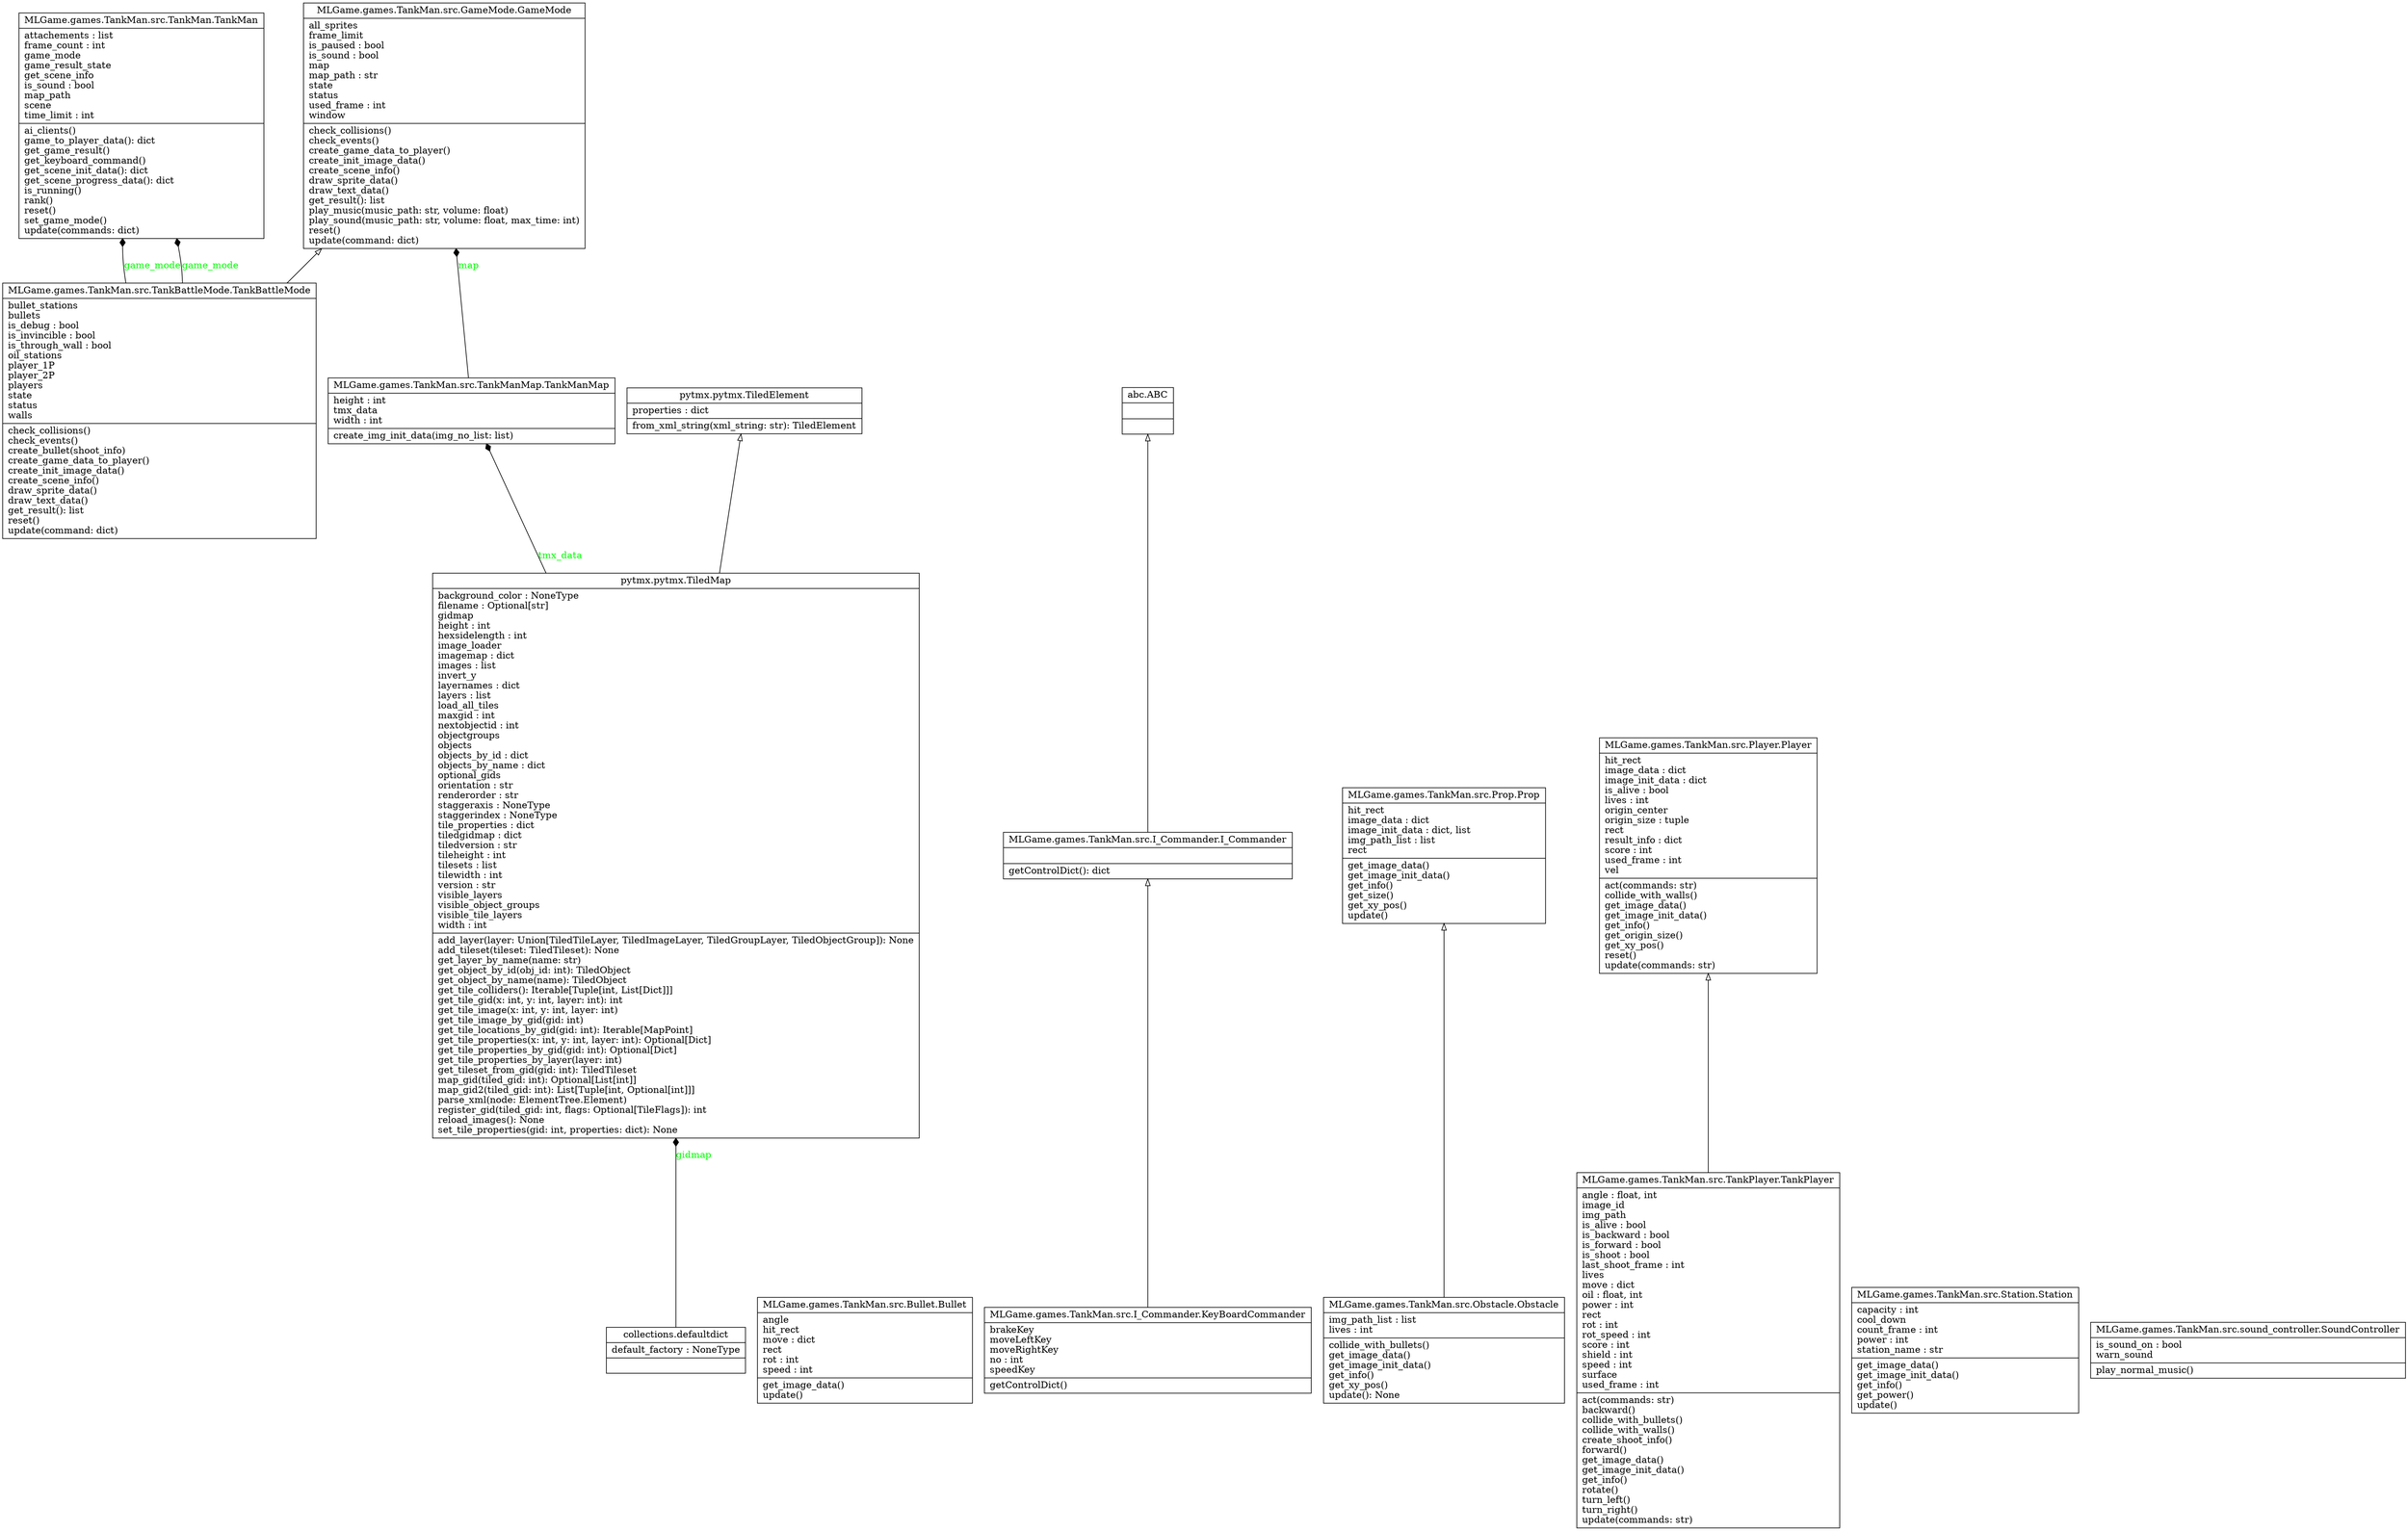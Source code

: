 digraph "classes" {
rankdir=BT
charset="utf-8"
"MLGame.games.TankMan.src.TankBattleMode.TankBattleMode" [color="black", fontcolor="black", label="{MLGame.games.TankMan.src.TankBattleMode.TankBattleMode|bullet_stations\lbullets\lis_debug : bool\lis_invincible : bool\lis_through_wall : bool\loil_stations\lplayer_1P\lplayer_2P\lplayers\lstate\lstatus\lwalls\l|check_collisions()\lcheck_events()\lcreate_bullet(shoot_info)\lcreate_game_data_to_player()\lcreate_init_image_data()\lcreate_scene_info()\ldraw_sprite_data()\ldraw_text_data()\lget_result(): list\lreset()\lupdate(command: dict)\l}", shape="record", style="solid"];
"MLGame.games.TankMan.src.Bullet.Bullet" [color="black", fontcolor="black", label="{MLGame.games.TankMan.src.Bullet.Bullet|angle\lhit_rect\lmove : dict\lrect\lrot : int\lspeed : int\l|get_image_data()\lupdate()\l}", shape="record", style="solid"];
"MLGame.games.TankMan.src.GameMode.GameMode" [color="black", fontcolor="black", label="{MLGame.games.TankMan.src.GameMode.GameMode|all_sprites\lframe_limit\lis_paused : bool\lis_sound : bool\lmap\lmap_path : str\lstate\lstatus\lused_frame : int\lwindow\l|check_collisions()\lcheck_events()\lcreate_game_data_to_player()\lcreate_init_image_data()\lcreate_scene_info()\ldraw_sprite_data()\ldraw_text_data()\lget_result(): list\lplay_music(music_path: str, volume: float)\lplay_sound(music_path: str, volume: float, max_time: int)\lreset()\lupdate(command: dict)\l}", shape="record", style="solid"];
"MLGame.games.TankMan.src.I_Commander.I_Commander" [color="black", fontcolor="black", label="{MLGame.games.TankMan.src.I_Commander.I_Commander|\l|getControlDict(): dict\l}", shape="record", style="solid"];
"MLGame.games.TankMan.src.I_Commander.KeyBoardCommander" [color="black", fontcolor="black", label="{MLGame.games.TankMan.src.I_Commander.KeyBoardCommander|brakeKey\lmoveLeftKey\lmoveRightKey\lno : int\lspeedKey\l|getControlDict()\l}", shape="record", style="solid"];
"MLGame.games.TankMan.src.Obstacle.Obstacle" [color="black", fontcolor="black", label="{MLGame.games.TankMan.src.Obstacle.Obstacle|img_path_list : list\llives : int\l|collide_with_bullets()\lget_image_data()\lget_image_init_data()\lget_info()\lget_xy_pos()\lupdate(): None\l}", shape="record", style="solid"];
"MLGame.games.TankMan.src.Player.Player" [color="black", fontcolor="black", label="{MLGame.games.TankMan.src.Player.Player|hit_rect\limage_data : dict\limage_init_data : dict\lis_alive : bool\llives : int\lorigin_center\lorigin_size : tuple\lrect\lresult_info : dict\lscore : int\lused_frame : int\lvel\l|act(commands: str)\lcollide_with_walls()\lget_image_data()\lget_image_init_data()\lget_info()\lget_origin_size()\lget_xy_pos()\lreset()\lupdate(commands: str)\l}", shape="record", style="solid"];
"MLGame.games.TankMan.src.Prop.Prop" [color="black", fontcolor="black", label="{MLGame.games.TankMan.src.Prop.Prop|hit_rect\limage_data : dict\limage_init_data : dict, list\limg_path_list : list\lrect\l|get_image_data()\lget_image_init_data()\lget_info()\lget_size()\lget_xy_pos()\lupdate()\l}", shape="record", style="solid"];
"MLGame.games.TankMan.src.Station.Station" [color="black", fontcolor="black", label="{MLGame.games.TankMan.src.Station.Station|capacity : int\lcool_down\lcount_frame : int\lpower : int\lstation_name : str\l|get_image_data()\lget_image_init_data()\lget_info()\lget_power()\lupdate()\l}", shape="record", style="solid"];
"MLGame.games.TankMan.src.TankMan.TankMan" [color="black", fontcolor="black", label="{MLGame.games.TankMan.src.TankMan.TankMan|attachements : list\lframe_count : int\lgame_mode\lgame_result_state\lget_scene_info\lis_sound : bool\lmap_path\lscene\ltime_limit : int\l|ai_clients()\lgame_to_player_data(): dict\lget_game_result()\lget_keyboard_command()\lget_scene_init_data(): dict\lget_scene_progress_data(): dict\lis_running()\lrank()\lreset()\lset_game_mode()\lupdate(commands: dict)\l}", shape="record", style="solid"];
"MLGame.games.TankMan.src.TankManMap.TankManMap" [color="black", fontcolor="black", label="{MLGame.games.TankMan.src.TankManMap.TankManMap|height : int\ltmx_data\lwidth : int\l|create_img_init_data(img_no_list: list)\l}", shape="record", style="solid"];
"MLGame.games.TankMan.src.TankPlayer.TankPlayer" [color="black", fontcolor="black", label="{MLGame.games.TankMan.src.TankPlayer.TankPlayer|angle : float, int\limage_id\limg_path\lis_alive : bool\lis_backward : bool\lis_forward : bool\lis_shoot : bool\llast_shoot_frame : int\llives\lmove : dict\loil : float, int\lpower : int\lrect\lrot : int\lrot_speed : int\lscore : int\lshield : int\lspeed : int\lsurface\lused_frame : int\l|act(commands: str)\lbackward()\lcollide_with_bullets()\lcollide_with_walls()\lcreate_shoot_info()\lforward()\lget_image_data()\lget_image_init_data()\lget_info()\lrotate()\lturn_left()\lturn_right()\lupdate(commands: str)\l}", shape="record", style="solid"];
"MLGame.games.TankMan.src.sound_controller.SoundController" [color="black", fontcolor="black", label="{MLGame.games.TankMan.src.sound_controller.SoundController|is_sound_on : bool\lwarn_sound\l|play_normal_music()\l}", shape="record", style="solid"];
"abc.ABC" [color="black", fontcolor="black", label="{abc.ABC|\l|}", shape="record", style="solid"];
"collections.defaultdict" [color="black", fontcolor="black", label="{collections.defaultdict|default_factory : NoneType\l|}", shape="record", style="solid"];
"pytmx.pytmx.TiledElement" [color="black", fontcolor="black", label="{pytmx.pytmx.TiledElement|properties : dict\l|from_xml_string(xml_string: str): TiledElement\l}", shape="record", style="solid"];
"pytmx.pytmx.TiledMap" [color="black", fontcolor="black", label="{pytmx.pytmx.TiledMap|background_color : NoneType\lfilename : Optional[str]\lgidmap\lheight : int\lhexsidelength : int\limage_loader\limagemap : dict\limages : list\linvert_y\llayernames : dict\llayers : list\lload_all_tiles\lmaxgid : int\lnextobjectid : int\lobjectgroups\lobjects\lobjects_by_id : dict\lobjects_by_name : dict\loptional_gids\lorientation : str\lrenderorder : str\lstaggeraxis : NoneType\lstaggerindex : NoneType\ltile_properties : dict\ltiledgidmap : dict\ltiledversion : str\ltileheight : int\ltilesets : list\ltilewidth : int\lversion : str\lvisible_layers\lvisible_object_groups\lvisible_tile_layers\lwidth : int\l|add_layer(layer: Union[TiledTileLayer, TiledImageLayer, TiledGroupLayer, TiledObjectGroup]): None\ladd_tileset(tileset: TiledTileset): None\lget_layer_by_name(name: str)\lget_object_by_id(obj_id: int): TiledObject\lget_object_by_name(name): TiledObject\lget_tile_colliders(): Iterable[Tuple[int, List[Dict]]]\lget_tile_gid(x: int, y: int, layer: int): int\lget_tile_image(x: int, y: int, layer: int)\lget_tile_image_by_gid(gid: int)\lget_tile_locations_by_gid(gid: int): Iterable[MapPoint]\lget_tile_properties(x: int, y: int, layer: int): Optional[Dict]\lget_tile_properties_by_gid(gid: int): Optional[Dict]\lget_tile_properties_by_layer(layer: int)\lget_tileset_from_gid(gid: int): TiledTileset\lmap_gid(tiled_gid: int): Optional[List[int]]\lmap_gid2(tiled_gid: int): List[Tuple[int, Optional[int]]]\lparse_xml(node: ElementTree.Element)\lregister_gid(tiled_gid: int, flags: Optional[TileFlags]): int\lreload_images(): None\lset_tile_properties(gid: int, properties: dict): None\l}", shape="record", style="solid"];
"MLGame.games.TankMan.src.TankBattleMode.TankBattleMode" -> "MLGame.games.TankMan.src.GameMode.GameMode" [arrowhead="empty", arrowtail="none"];
"MLGame.games.TankMan.src.I_Commander.I_Commander" -> "abc.ABC" [arrowhead="empty", arrowtail="none"];
"MLGame.games.TankMan.src.I_Commander.KeyBoardCommander" -> "MLGame.games.TankMan.src.I_Commander.I_Commander" [arrowhead="empty", arrowtail="none"];
"MLGame.games.TankMan.src.Obstacle.Obstacle" -> "MLGame.games.TankMan.src.Prop.Prop" [arrowhead="empty", arrowtail="none"];
"MLGame.games.TankMan.src.TankPlayer.TankPlayer" -> "MLGame.games.TankMan.src.Player.Player" [arrowhead="empty", arrowtail="none"];
"pytmx.pytmx.TiledMap" -> "pytmx.pytmx.TiledElement" [arrowhead="empty", arrowtail="none"];
"MLGame.games.TankMan.src.TankBattleMode.TankBattleMode" -> "MLGame.games.TankMan.src.TankMan.TankMan" [arrowhead="diamond", arrowtail="none", fontcolor="green", label="game_mode", style="solid"];
"MLGame.games.TankMan.src.TankBattleMode.TankBattleMode" -> "MLGame.games.TankMan.src.TankMan.TankMan" [arrowhead="diamond", arrowtail="none", fontcolor="green", label="game_mode", style="solid"];
"MLGame.games.TankMan.src.TankManMap.TankManMap" -> "MLGame.games.TankMan.src.GameMode.GameMode" [arrowhead="diamond", arrowtail="none", fontcolor="green", label="map", style="solid"];
"collections.defaultdict" -> "pytmx.pytmx.TiledMap" [arrowhead="diamond", arrowtail="none", fontcolor="green", label="gidmap", style="solid"];
"pytmx.pytmx.TiledMap" -> "MLGame.games.TankMan.src.TankManMap.TankManMap" [arrowhead="diamond", arrowtail="none", fontcolor="green", label="tmx_data", style="solid"];
}
